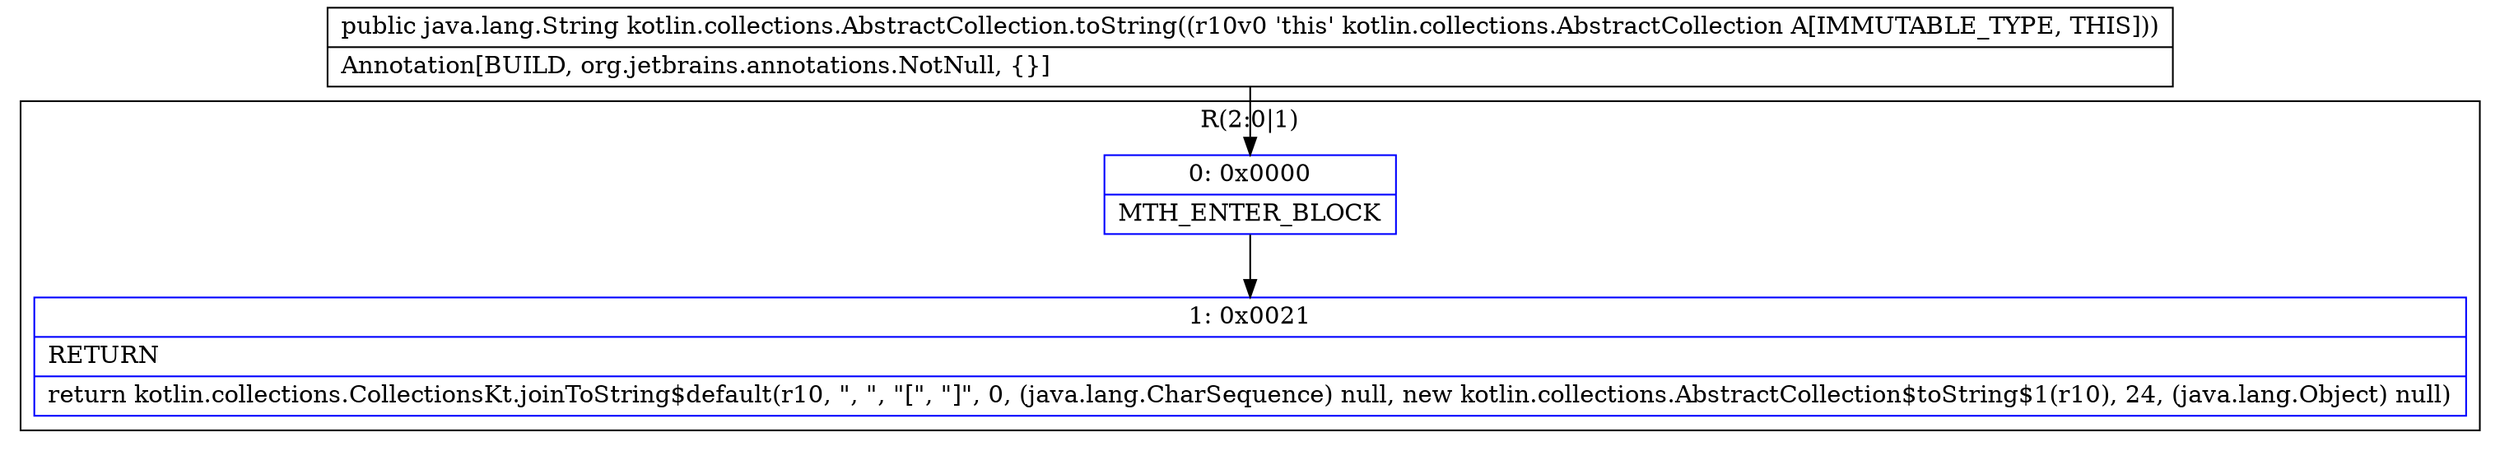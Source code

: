digraph "CFG forkotlin.collections.AbstractCollection.toString()Ljava\/lang\/String;" {
subgraph cluster_Region_877526615 {
label = "R(2:0|1)";
node [shape=record,color=blue];
Node_0 [shape=record,label="{0\:\ 0x0000|MTH_ENTER_BLOCK\l}"];
Node_1 [shape=record,label="{1\:\ 0x0021|RETURN\l|return kotlin.collections.CollectionsKt.joinToString$default(r10, \", \", \"[\", \"]\", 0, (java.lang.CharSequence) null, new kotlin.collections.AbstractCollection$toString$1(r10), 24, (java.lang.Object) null)\l}"];
}
MethodNode[shape=record,label="{public java.lang.String kotlin.collections.AbstractCollection.toString((r10v0 'this' kotlin.collections.AbstractCollection A[IMMUTABLE_TYPE, THIS]))  | Annotation[BUILD, org.jetbrains.annotations.NotNull, \{\}]\l}"];
MethodNode -> Node_0;
Node_0 -> Node_1;
}

